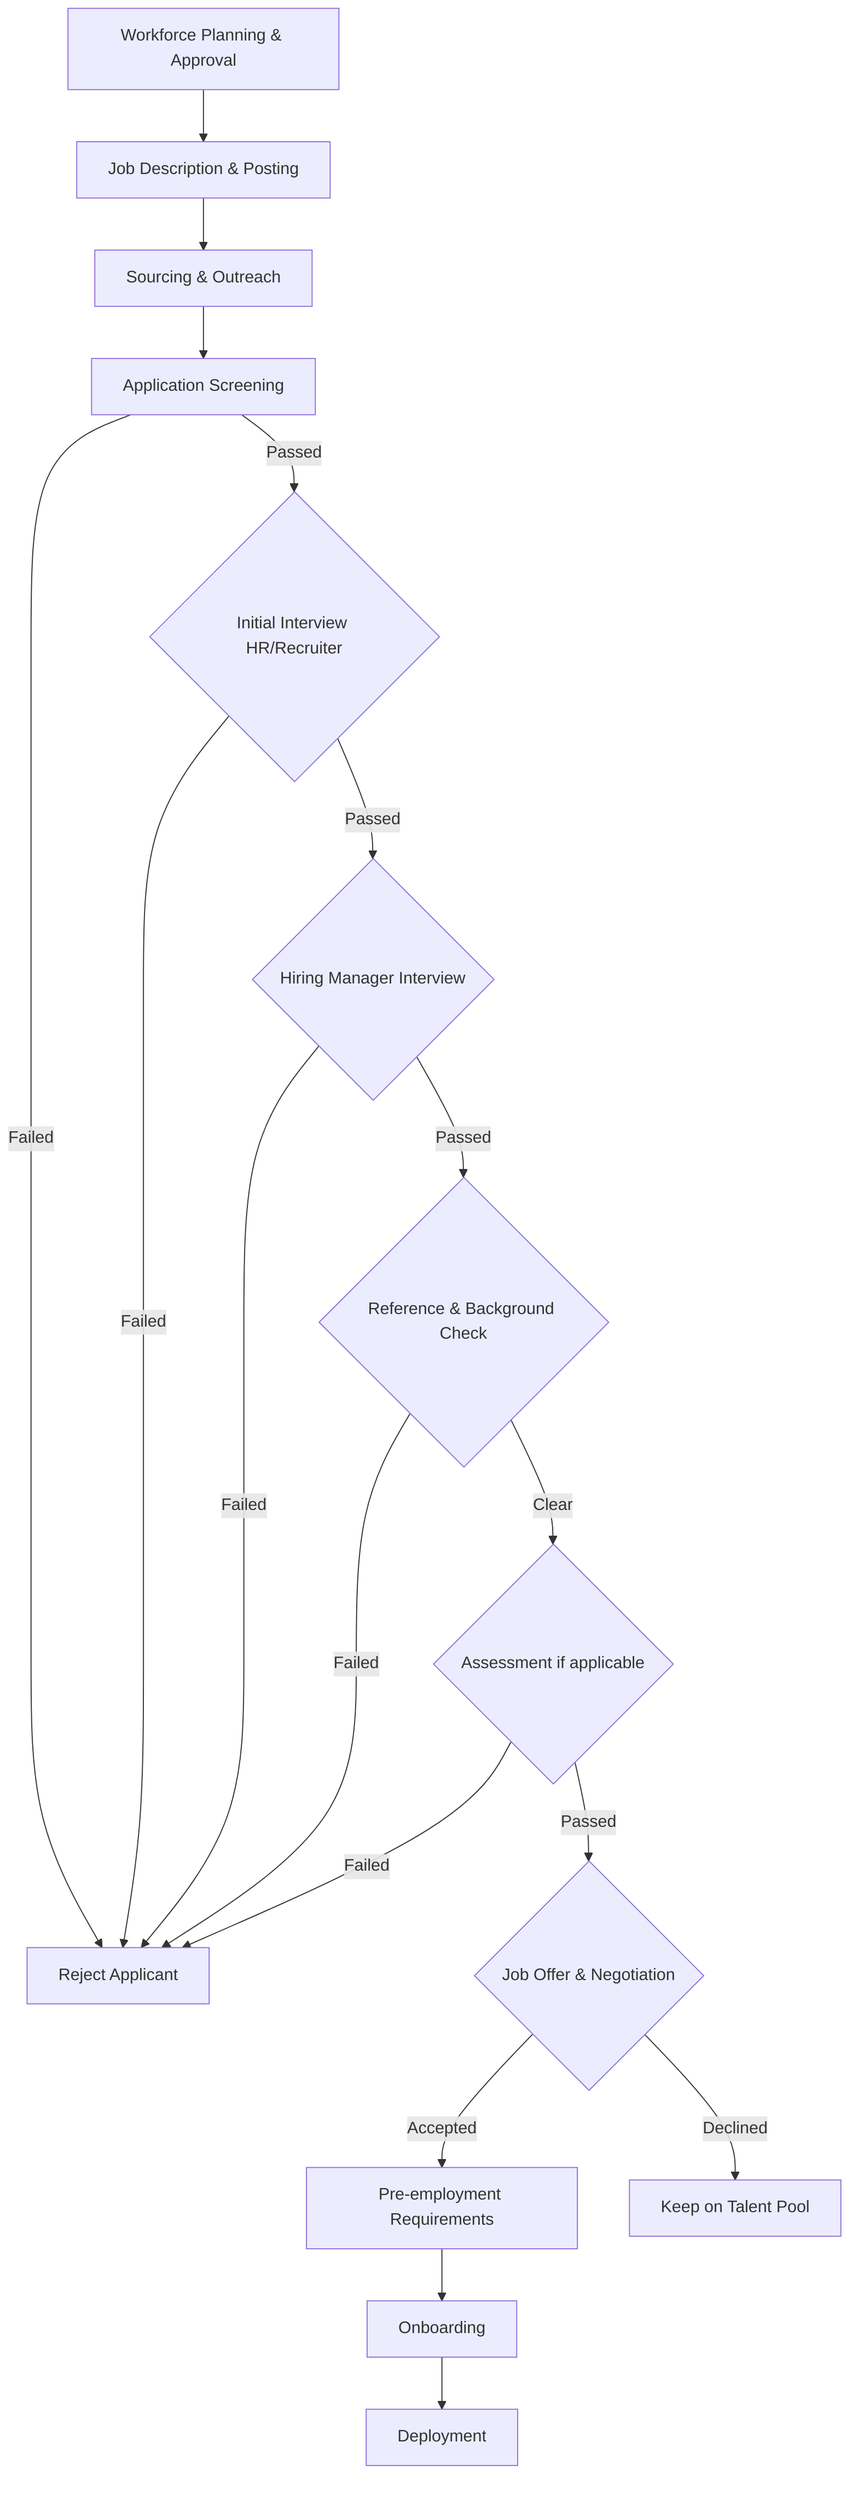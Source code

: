 flowchart TD
    A[Workforce Planning & Approval] --> B[Job Description & Posting]
    B --> C[Sourcing & Outreach]
    C --> D[Application Screening]
    D -->|Passed| E{Initial Interview HR/Recruiter}
    D -->|Failed| Z1[Reject Applicant]
    E -->|Passed| F{Hiring Manager Interview}
    E -->|Failed| Z1
    F -->|Passed| G{Reference & Background Check}
    F -->|Failed| Z1
    G -->|Clear| H{Assessment if applicable}
    G -->|Failed| Z1
    H -->|Passed| I{Job Offer & Negotiation}
    H -->|Failed| Z1
    I -->|Accepted| J[Pre-employment Requirements]
    I -->|Declined| Z2[Keep on Talent Pool]
    J --> K[Onboarding]
    K --> L[Deployment]